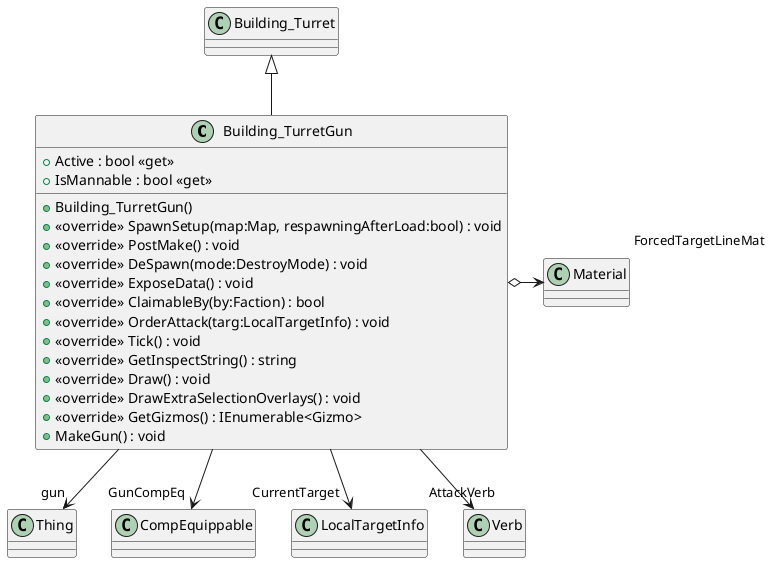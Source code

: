 @startuml
class Building_TurretGun {
    + Active : bool <<get>>
    + IsMannable : bool <<get>>
    + Building_TurretGun()
    + <<override>> SpawnSetup(map:Map, respawningAfterLoad:bool) : void
    + <<override>> PostMake() : void
    + <<override>> DeSpawn(mode:DestroyMode) : void
    + <<override>> ExposeData() : void
    + <<override>> ClaimableBy(by:Faction) : bool
    + <<override>> OrderAttack(targ:LocalTargetInfo) : void
    + <<override>> Tick() : void
    + <<override>> GetInspectString() : string
    + <<override>> Draw() : void
    + <<override>> DrawExtraSelectionOverlays() : void
    + <<override>> GetGizmos() : IEnumerable<Gizmo>
    + MakeGun() : void
}
Building_Turret <|-- Building_TurretGun
Building_TurretGun --> "gun" Thing
Building_TurretGun o-> "ForcedTargetLineMat" Material
Building_TurretGun --> "GunCompEq" CompEquippable
Building_TurretGun --> "CurrentTarget" LocalTargetInfo
Building_TurretGun --> "AttackVerb" Verb
@enduml
